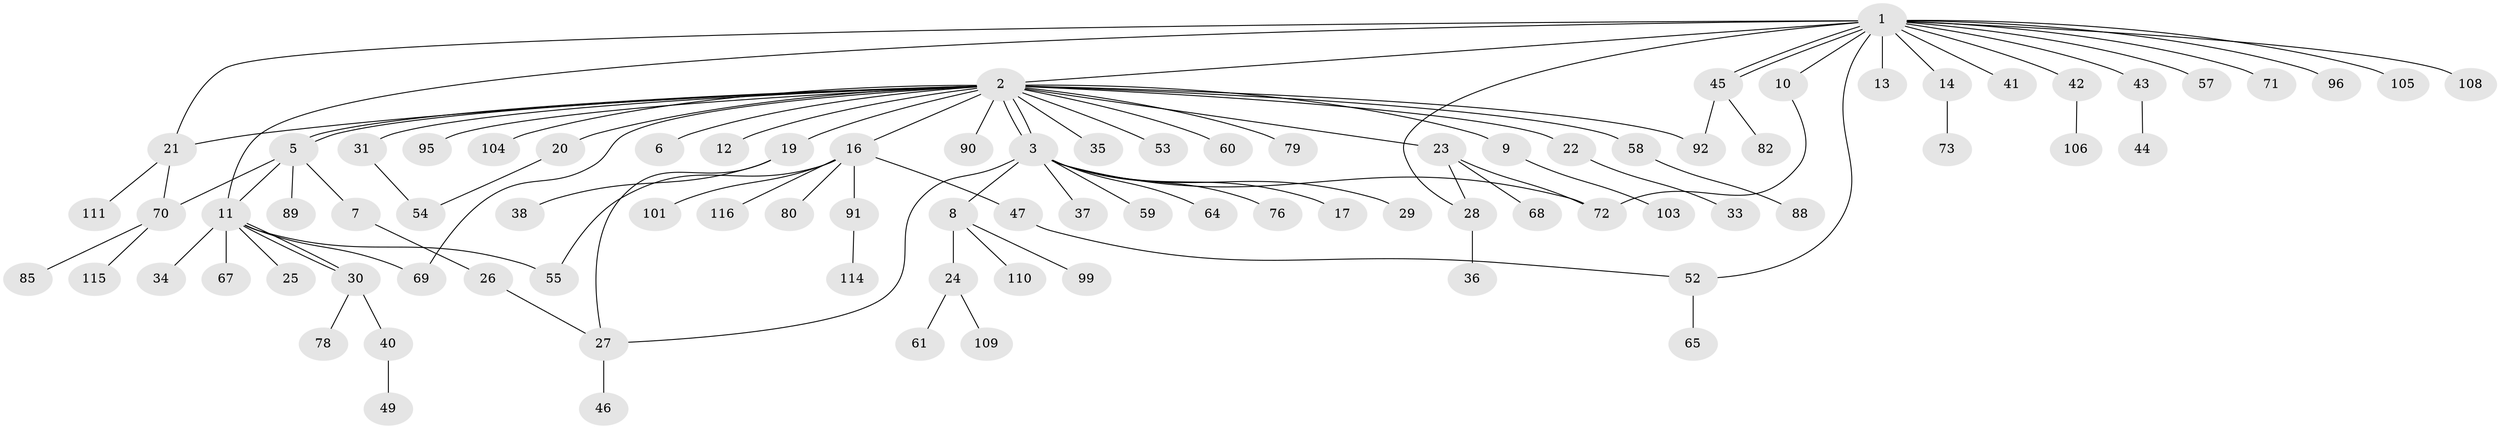 // original degree distribution, {17: 0.008620689655172414, 25: 0.008620689655172414, 11: 0.008620689655172414, 3: 0.06896551724137931, 7: 0.008620689655172414, 1: 0.5517241379310345, 2: 0.2413793103448276, 5: 0.04310344827586207, 9: 0.008620689655172414, 8: 0.008620689655172414, 4: 0.04310344827586207}
// Generated by graph-tools (version 1.1) at 2025/11/02/27/25 16:11:15]
// undirected, 87 vertices, 103 edges
graph export_dot {
graph [start="1"]
  node [color=gray90,style=filled];
  1 [super="+62"];
  2 [super="+4"];
  3 [super="+32"];
  5 [super="+18"];
  6;
  7;
  8 [super="+56"];
  9 [super="+66"];
  10;
  11 [super="+15"];
  12;
  13 [super="+93"];
  14 [super="+51"];
  16 [super="+102"];
  17 [super="+39"];
  19;
  20;
  21 [super="+107"];
  22;
  23;
  24 [super="+48"];
  25;
  26 [super="+113"];
  27 [super="+81"];
  28 [super="+77"];
  29 [super="+63"];
  30 [super="+86"];
  31;
  33;
  34;
  35;
  36;
  37;
  38;
  40;
  41;
  42 [super="+50"];
  43 [super="+74"];
  44;
  45 [super="+100"];
  46 [super="+97"];
  47;
  49;
  52;
  53 [super="+84"];
  54;
  55 [super="+98"];
  57;
  58;
  59;
  60;
  61;
  64;
  65;
  67;
  68;
  69 [super="+75"];
  70 [super="+94"];
  71;
  72 [super="+83"];
  73;
  76;
  78;
  79;
  80 [super="+87"];
  82;
  85;
  88 [super="+112"];
  89;
  90;
  91;
  92;
  95;
  96;
  99;
  101;
  103;
  104;
  105;
  106;
  108;
  109;
  110;
  111;
  114;
  115;
  116;
  1 -- 2 [weight=2];
  1 -- 10;
  1 -- 11;
  1 -- 13;
  1 -- 14;
  1 -- 28;
  1 -- 41;
  1 -- 42;
  1 -- 43;
  1 -- 45;
  1 -- 45;
  1 -- 57;
  1 -- 96;
  1 -- 105;
  1 -- 108;
  1 -- 52;
  1 -- 71;
  1 -- 21;
  2 -- 3;
  2 -- 3;
  2 -- 5;
  2 -- 5;
  2 -- 6;
  2 -- 9;
  2 -- 12;
  2 -- 16;
  2 -- 20;
  2 -- 21;
  2 -- 22;
  2 -- 23;
  2 -- 31;
  2 -- 35;
  2 -- 53;
  2 -- 58;
  2 -- 60;
  2 -- 69;
  2 -- 79;
  2 -- 90;
  2 -- 92;
  2 -- 104;
  2 -- 19;
  2 -- 95;
  3 -- 8;
  3 -- 17;
  3 -- 27;
  3 -- 29;
  3 -- 59;
  3 -- 64;
  3 -- 72;
  3 -- 76;
  3 -- 37;
  5 -- 7;
  5 -- 11;
  5 -- 70;
  5 -- 89;
  7 -- 26;
  8 -- 24;
  8 -- 99;
  8 -- 110;
  9 -- 103;
  10 -- 72;
  11 -- 30;
  11 -- 30;
  11 -- 34;
  11 -- 67;
  11 -- 69;
  11 -- 55;
  11 -- 25;
  14 -- 73;
  16 -- 47;
  16 -- 55;
  16 -- 80;
  16 -- 91;
  16 -- 101;
  16 -- 116;
  19 -- 27;
  19 -- 38;
  20 -- 54;
  21 -- 70;
  21 -- 111;
  22 -- 33;
  23 -- 28;
  23 -- 68;
  23 -- 72;
  24 -- 61;
  24 -- 109;
  26 -- 27;
  27 -- 46;
  28 -- 36;
  30 -- 40;
  30 -- 78;
  31 -- 54;
  40 -- 49;
  42 -- 106;
  43 -- 44;
  45 -- 82;
  45 -- 92;
  47 -- 52;
  52 -- 65;
  58 -- 88;
  70 -- 85;
  70 -- 115;
  91 -- 114;
}
